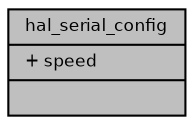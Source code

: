digraph "hal_serial_config"
{
  bgcolor="transparent";
  edge [fontname="Helvetica",fontsize="8",labelfontname="Helvetica",labelfontsize="8"];
  node [fontname="Helvetica",fontsize="8",shape=record];
  Node1 [label="{hal_serial_config\n|+ speed\l|}",height=0.2,width=0.4,color="black", fillcolor="grey75", style="filled", fontcolor="black"];
}
